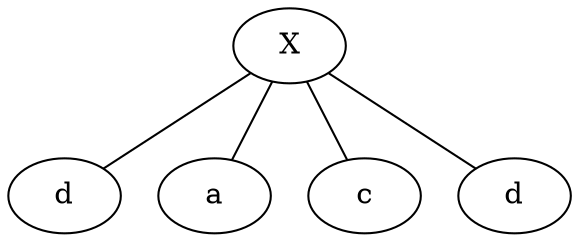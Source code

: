 graph Barry {
	1 [label=X]
	2 [label=d]
	3 [label=a]
	4 [label=c]
	5 [label=d]
	1 -- 2
	1 -- 3
	1 -- 4
	1 -- 5
}
